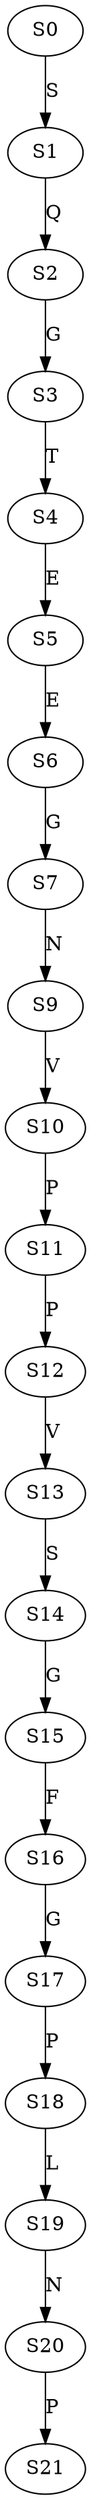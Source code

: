 strict digraph  {
	S0 -> S1 [ label = S ];
	S1 -> S2 [ label = Q ];
	S2 -> S3 [ label = G ];
	S3 -> S4 [ label = T ];
	S4 -> S5 [ label = E ];
	S5 -> S6 [ label = E ];
	S6 -> S7 [ label = G ];
	S7 -> S9 [ label = N ];
	S9 -> S10 [ label = V ];
	S10 -> S11 [ label = P ];
	S11 -> S12 [ label = P ];
	S12 -> S13 [ label = V ];
	S13 -> S14 [ label = S ];
	S14 -> S15 [ label = G ];
	S15 -> S16 [ label = F ];
	S16 -> S17 [ label = G ];
	S17 -> S18 [ label = P ];
	S18 -> S19 [ label = L ];
	S19 -> S20 [ label = N ];
	S20 -> S21 [ label = P ];
}
